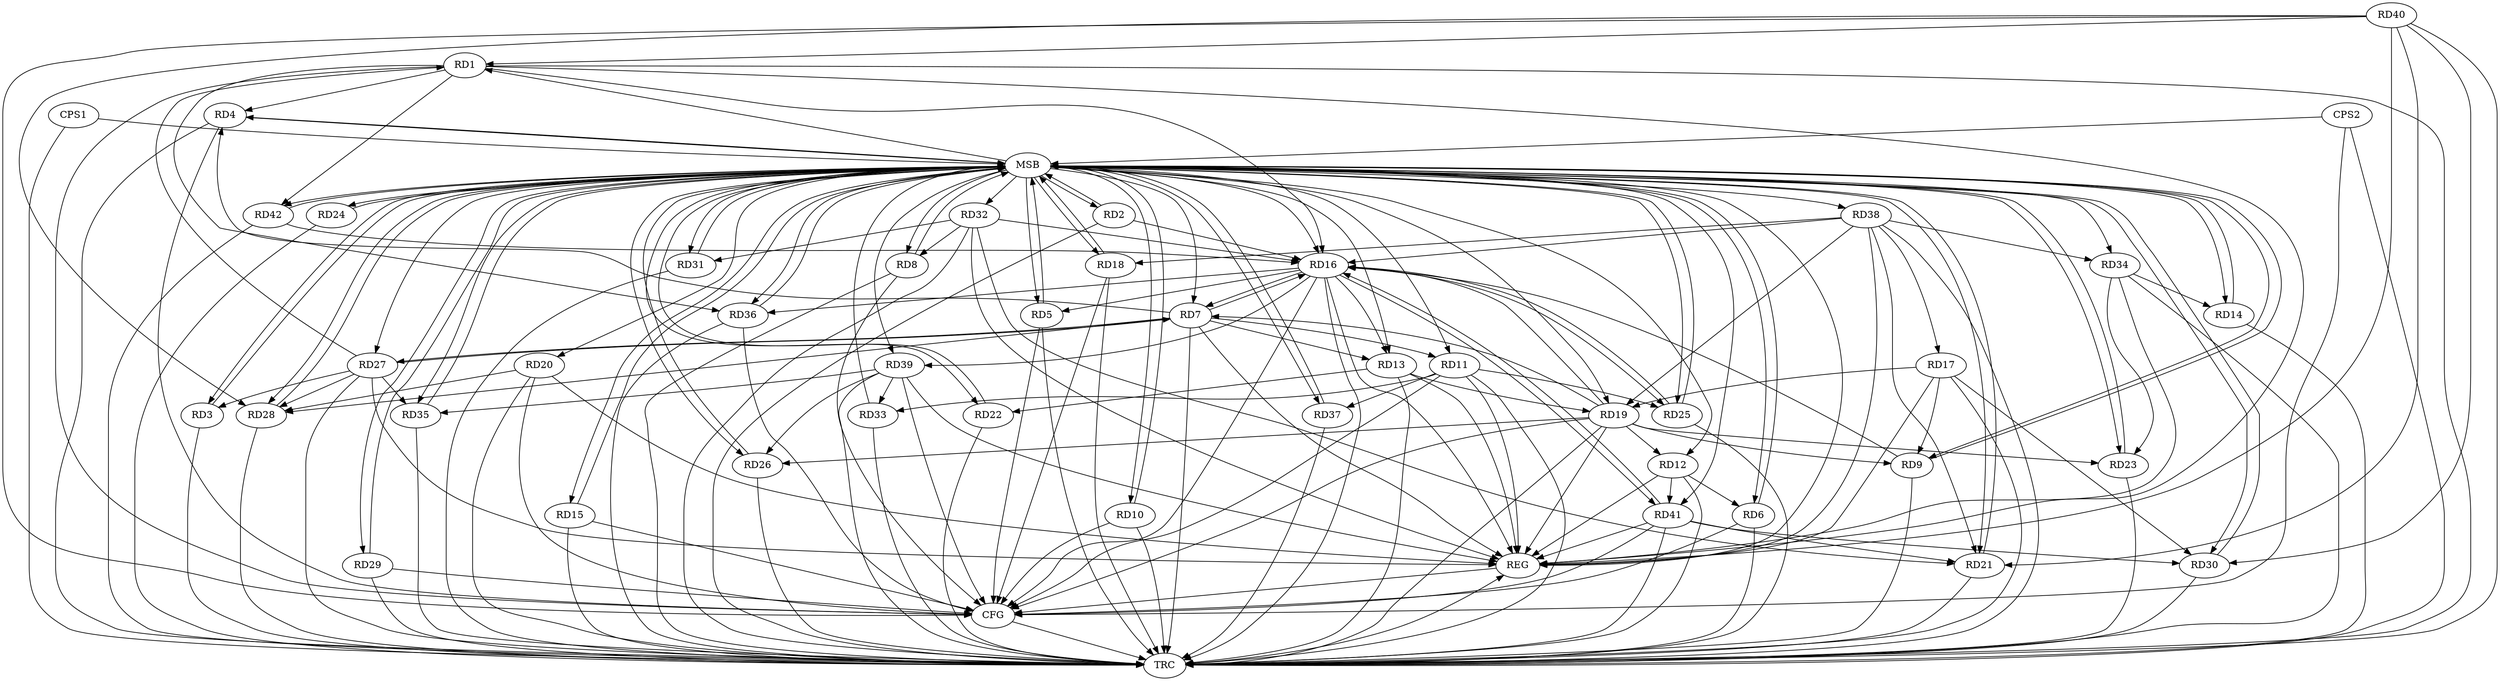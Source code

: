 strict digraph G {
  RD1 [ label="RD1" ];
  RD2 [ label="RD2" ];
  RD3 [ label="RD3" ];
  RD4 [ label="RD4" ];
  RD5 [ label="RD5" ];
  RD6 [ label="RD6" ];
  RD7 [ label="RD7" ];
  RD8 [ label="RD8" ];
  RD9 [ label="RD9" ];
  RD10 [ label="RD10" ];
  RD11 [ label="RD11" ];
  RD12 [ label="RD12" ];
  RD13 [ label="RD13" ];
  RD14 [ label="RD14" ];
  RD15 [ label="RD15" ];
  RD16 [ label="RD16" ];
  RD17 [ label="RD17" ];
  RD18 [ label="RD18" ];
  RD19 [ label="RD19" ];
  RD20 [ label="RD20" ];
  RD21 [ label="RD21" ];
  RD22 [ label="RD22" ];
  RD23 [ label="RD23" ];
  RD24 [ label="RD24" ];
  RD25 [ label="RD25" ];
  RD26 [ label="RD26" ];
  RD27 [ label="RD27" ];
  RD28 [ label="RD28" ];
  RD29 [ label="RD29" ];
  RD30 [ label="RD30" ];
  RD31 [ label="RD31" ];
  RD32 [ label="RD32" ];
  RD33 [ label="RD33" ];
  RD34 [ label="RD34" ];
  RD35 [ label="RD35" ];
  RD36 [ label="RD36" ];
  RD37 [ label="RD37" ];
  RD38 [ label="RD38" ];
  RD39 [ label="RD39" ];
  RD40 [ label="RD40" ];
  RD41 [ label="RD41" ];
  RD42 [ label="RD42" ];
  CPS1 [ label="CPS1" ];
  CPS2 [ label="CPS2" ];
  REG [ label="REG" ];
  MSB [ label="MSB" ];
  CFG [ label="CFG" ];
  TRC [ label="TRC" ];
  RD1 -> RD4;
  RD1 -> RD16;
  RD27 -> RD1;
  RD1 -> RD36;
  RD40 -> RD1;
  RD1 -> RD42;
  RD27 -> RD3;
  RD7 -> RD4;
  RD16 -> RD5;
  RD12 -> RD6;
  RD7 -> RD11;
  RD7 -> RD13;
  RD16 -> RD7;
  RD19 -> RD7;
  RD7 -> RD27;
  RD27 -> RD7;
  RD7 -> RD28;
  RD32 -> RD8;
  RD17 -> RD9;
  RD19 -> RD9;
  RD11 -> RD25;
  RD11 -> RD33;
  RD11 -> RD37;
  RD19 -> RD12;
  RD12 -> RD41;
  RD16 -> RD13;
  RD13 -> RD19;
  RD13 -> RD22;
  RD34 -> RD14;
  RD16 -> RD25;
  RD32 -> RD16;
  RD16 -> RD36;
  RD38 -> RD16;
  RD16 -> RD39;
  RD16 -> RD41;
  RD41 -> RD16;
  RD17 -> RD19;
  RD17 -> RD30;
  RD38 -> RD17;
  RD38 -> RD18;
  RD19 -> RD23;
  RD19 -> RD26;
  RD38 -> RD19;
  RD20 -> RD28;
  RD32 -> RD21;
  RD38 -> RD21;
  RD40 -> RD21;
  RD41 -> RD21;
  RD34 -> RD23;
  RD39 -> RD26;
  RD27 -> RD28;
  RD27 -> RD35;
  RD40 -> RD28;
  RD40 -> RD30;
  RD41 -> RD30;
  RD32 -> RD31;
  RD39 -> RD33;
  RD38 -> RD34;
  RD39 -> RD35;
  RD1 -> REG;
  RD7 -> REG;
  RD11 -> REG;
  RD12 -> REG;
  RD13 -> REG;
  RD16 -> REG;
  RD17 -> REG;
  RD19 -> REG;
  RD20 -> REG;
  RD27 -> REG;
  RD32 -> REG;
  RD34 -> REG;
  RD38 -> REG;
  RD39 -> REG;
  RD40 -> REG;
  RD41 -> REG;
  RD2 -> MSB;
  MSB -> RD24;
  MSB -> RD42;
  MSB -> REG;
  RD3 -> MSB;
  MSB -> RD1;
  MSB -> RD25;
  RD4 -> MSB;
  MSB -> RD5;
  MSB -> RD29;
  RD5 -> MSB;
  MSB -> RD10;
  MSB -> RD13;
  MSB -> RD19;
  MSB -> RD27;
  RD6 -> MSB;
  MSB -> RD3;
  MSB -> RD28;
  RD8 -> MSB;
  MSB -> RD9;
  MSB -> RD14;
  MSB -> RD18;
  MSB -> RD32;
  MSB -> RD38;
  RD9 -> MSB;
  MSB -> RD15;
  MSB -> RD21;
  MSB -> RD22;
  MSB -> RD37;
  RD10 -> MSB;
  RD14 -> MSB;
  MSB -> RD4;
  MSB -> RD35;
  RD15 -> MSB;
  RD18 -> MSB;
  RD21 -> MSB;
  RD22 -> MSB;
  MSB -> RD11;
  MSB -> RD12;
  MSB -> RD26;
  RD23 -> MSB;
  MSB -> RD7;
  RD24 -> MSB;
  RD25 -> MSB;
  MSB -> RD8;
  MSB -> RD30;
  MSB -> RD36;
  RD26 -> MSB;
  RD28 -> MSB;
  MSB -> RD23;
  MSB -> RD34;
  RD29 -> MSB;
  MSB -> RD16;
  RD30 -> MSB;
  MSB -> RD2;
  RD31 -> MSB;
  RD33 -> MSB;
  RD35 -> MSB;
  MSB -> RD31;
  RD36 -> MSB;
  MSB -> RD41;
  RD37 -> MSB;
  MSB -> RD6;
  RD42 -> MSB;
  MSB -> RD39;
  CPS1 -> MSB;
  CPS2 -> MSB;
  MSB -> RD20;
  RD19 -> CFG;
  RD4 -> CFG;
  RD20 -> CFG;
  RD36 -> CFG;
  RD29 -> CFG;
  RD10 -> CFG;
  RD1 -> CFG;
  RD8 -> CFG;
  RD11 -> CFG;
  RD39 -> CFG;
  CPS2 -> CFG;
  RD6 -> CFG;
  RD5 -> CFG;
  RD16 -> CFG;
  RD15 -> CFG;
  RD40 -> CFG;
  RD41 -> CFG;
  RD18 -> CFG;
  REG -> CFG;
  RD1 -> TRC;
  RD2 -> TRC;
  RD3 -> TRC;
  RD4 -> TRC;
  RD5 -> TRC;
  RD6 -> TRC;
  RD7 -> TRC;
  RD8 -> TRC;
  RD9 -> TRC;
  RD10 -> TRC;
  RD11 -> TRC;
  RD12 -> TRC;
  RD13 -> TRC;
  RD14 -> TRC;
  RD15 -> TRC;
  RD16 -> TRC;
  RD17 -> TRC;
  RD18 -> TRC;
  RD19 -> TRC;
  RD20 -> TRC;
  RD21 -> TRC;
  RD22 -> TRC;
  RD23 -> TRC;
  RD24 -> TRC;
  RD25 -> TRC;
  RD26 -> TRC;
  RD27 -> TRC;
  RD28 -> TRC;
  RD29 -> TRC;
  RD30 -> TRC;
  RD31 -> TRC;
  RD32 -> TRC;
  RD33 -> TRC;
  RD34 -> TRC;
  RD35 -> TRC;
  RD36 -> TRC;
  RD37 -> TRC;
  RD38 -> TRC;
  RD39 -> TRC;
  RD40 -> TRC;
  RD41 -> TRC;
  RD42 -> TRC;
  CPS1 -> TRC;
  CPS2 -> TRC;
  CFG -> TRC;
  TRC -> REG;
  RD25 -> RD16;
  RD9 -> RD16;
  RD19 -> RD16;
  RD2 -> RD16;
  RD7 -> RD16;
  RD42 -> RD16;
}
